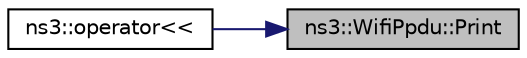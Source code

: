 digraph "ns3::WifiPpdu::Print"
{
 // LATEX_PDF_SIZE
  edge [fontname="Helvetica",fontsize="10",labelfontname="Helvetica",labelfontsize="10"];
  node [fontname="Helvetica",fontsize="10",shape=record];
  rankdir="RL";
  Node1 [label="ns3::WifiPpdu::Print",height=0.2,width=0.4,color="black", fillcolor="grey75", style="filled", fontcolor="black",tooltip="Print the PPDU contents."];
  Node1 -> Node2 [dir="back",color="midnightblue",fontsize="10",style="solid",fontname="Helvetica"];
  Node2 [label="ns3::operator\<\<",height=0.2,width=0.4,color="black", fillcolor="white", style="filled",URL="$namespacens3.html#a85cbccf611235ac176d286bd8e8c07cb",tooltip="Stream insertion operator."];
}
